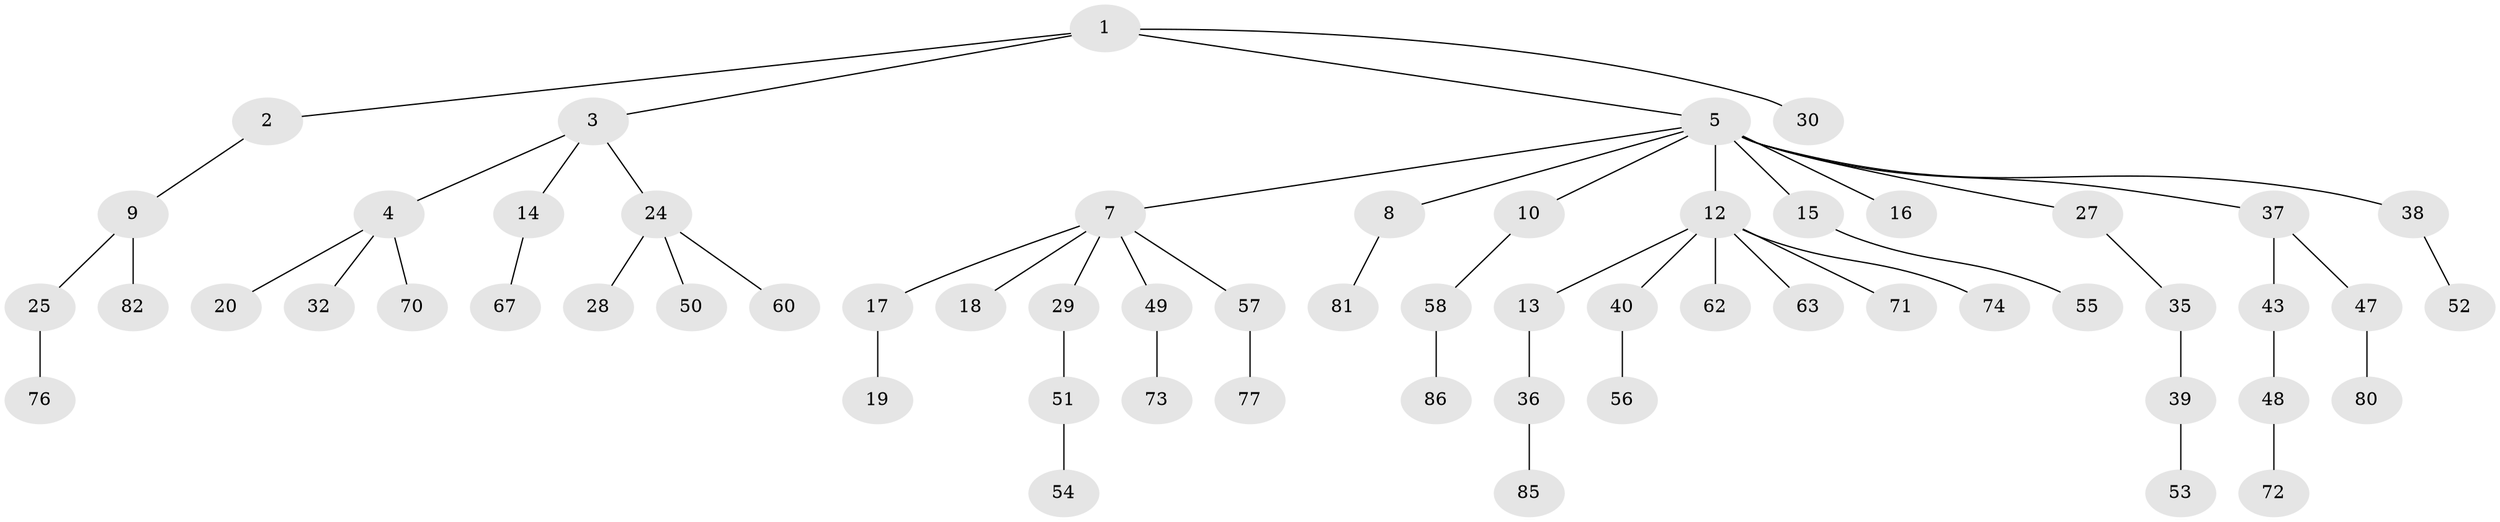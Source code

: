 // Generated by graph-tools (version 1.1) at 2025/24/03/03/25 07:24:05]
// undirected, 60 vertices, 59 edges
graph export_dot {
graph [start="1"]
  node [color=gray90,style=filled];
  1;
  2 [super="+22"];
  3 [super="+64"];
  4;
  5 [super="+6"];
  7 [super="+11"];
  8 [super="+65"];
  9 [super="+34"];
  10 [super="+46"];
  12 [super="+21"];
  13;
  14 [super="+44"];
  15 [super="+78"];
  16 [super="+23"];
  17 [super="+83"];
  18;
  19 [super="+41"];
  20 [super="+31"];
  24 [super="+26"];
  25 [super="+45"];
  27 [super="+33"];
  28;
  29;
  30;
  32 [super="+61"];
  35;
  36 [super="+59"];
  37;
  38 [super="+84"];
  39;
  40 [super="+42"];
  43;
  47 [super="+79"];
  48;
  49 [super="+66"];
  50;
  51;
  52;
  53;
  54 [super="+69"];
  55;
  56;
  57 [super="+68"];
  58;
  60;
  62 [super="+75"];
  63;
  67;
  70;
  71;
  72;
  73;
  74;
  76;
  77;
  80;
  81;
  82;
  85;
  86;
  1 -- 2;
  1 -- 3;
  1 -- 5;
  1 -- 30;
  2 -- 9;
  3 -- 4;
  3 -- 14;
  3 -- 24;
  4 -- 20;
  4 -- 32;
  4 -- 70;
  5 -- 7;
  5 -- 10;
  5 -- 12;
  5 -- 15;
  5 -- 16;
  5 -- 37;
  5 -- 38;
  5 -- 8;
  5 -- 27;
  7 -- 17;
  7 -- 29;
  7 -- 49;
  7 -- 57;
  7 -- 18;
  8 -- 81;
  9 -- 25;
  9 -- 82;
  10 -- 58;
  12 -- 13;
  12 -- 40;
  12 -- 71;
  12 -- 74;
  12 -- 62;
  12 -- 63;
  13 -- 36;
  14 -- 67;
  15 -- 55;
  17 -- 19;
  24 -- 28;
  24 -- 50;
  24 -- 60;
  25 -- 76;
  27 -- 35;
  29 -- 51;
  35 -- 39;
  36 -- 85;
  37 -- 43;
  37 -- 47;
  38 -- 52;
  39 -- 53;
  40 -- 56;
  43 -- 48;
  47 -- 80;
  48 -- 72;
  49 -- 73;
  51 -- 54;
  57 -- 77;
  58 -- 86;
}
